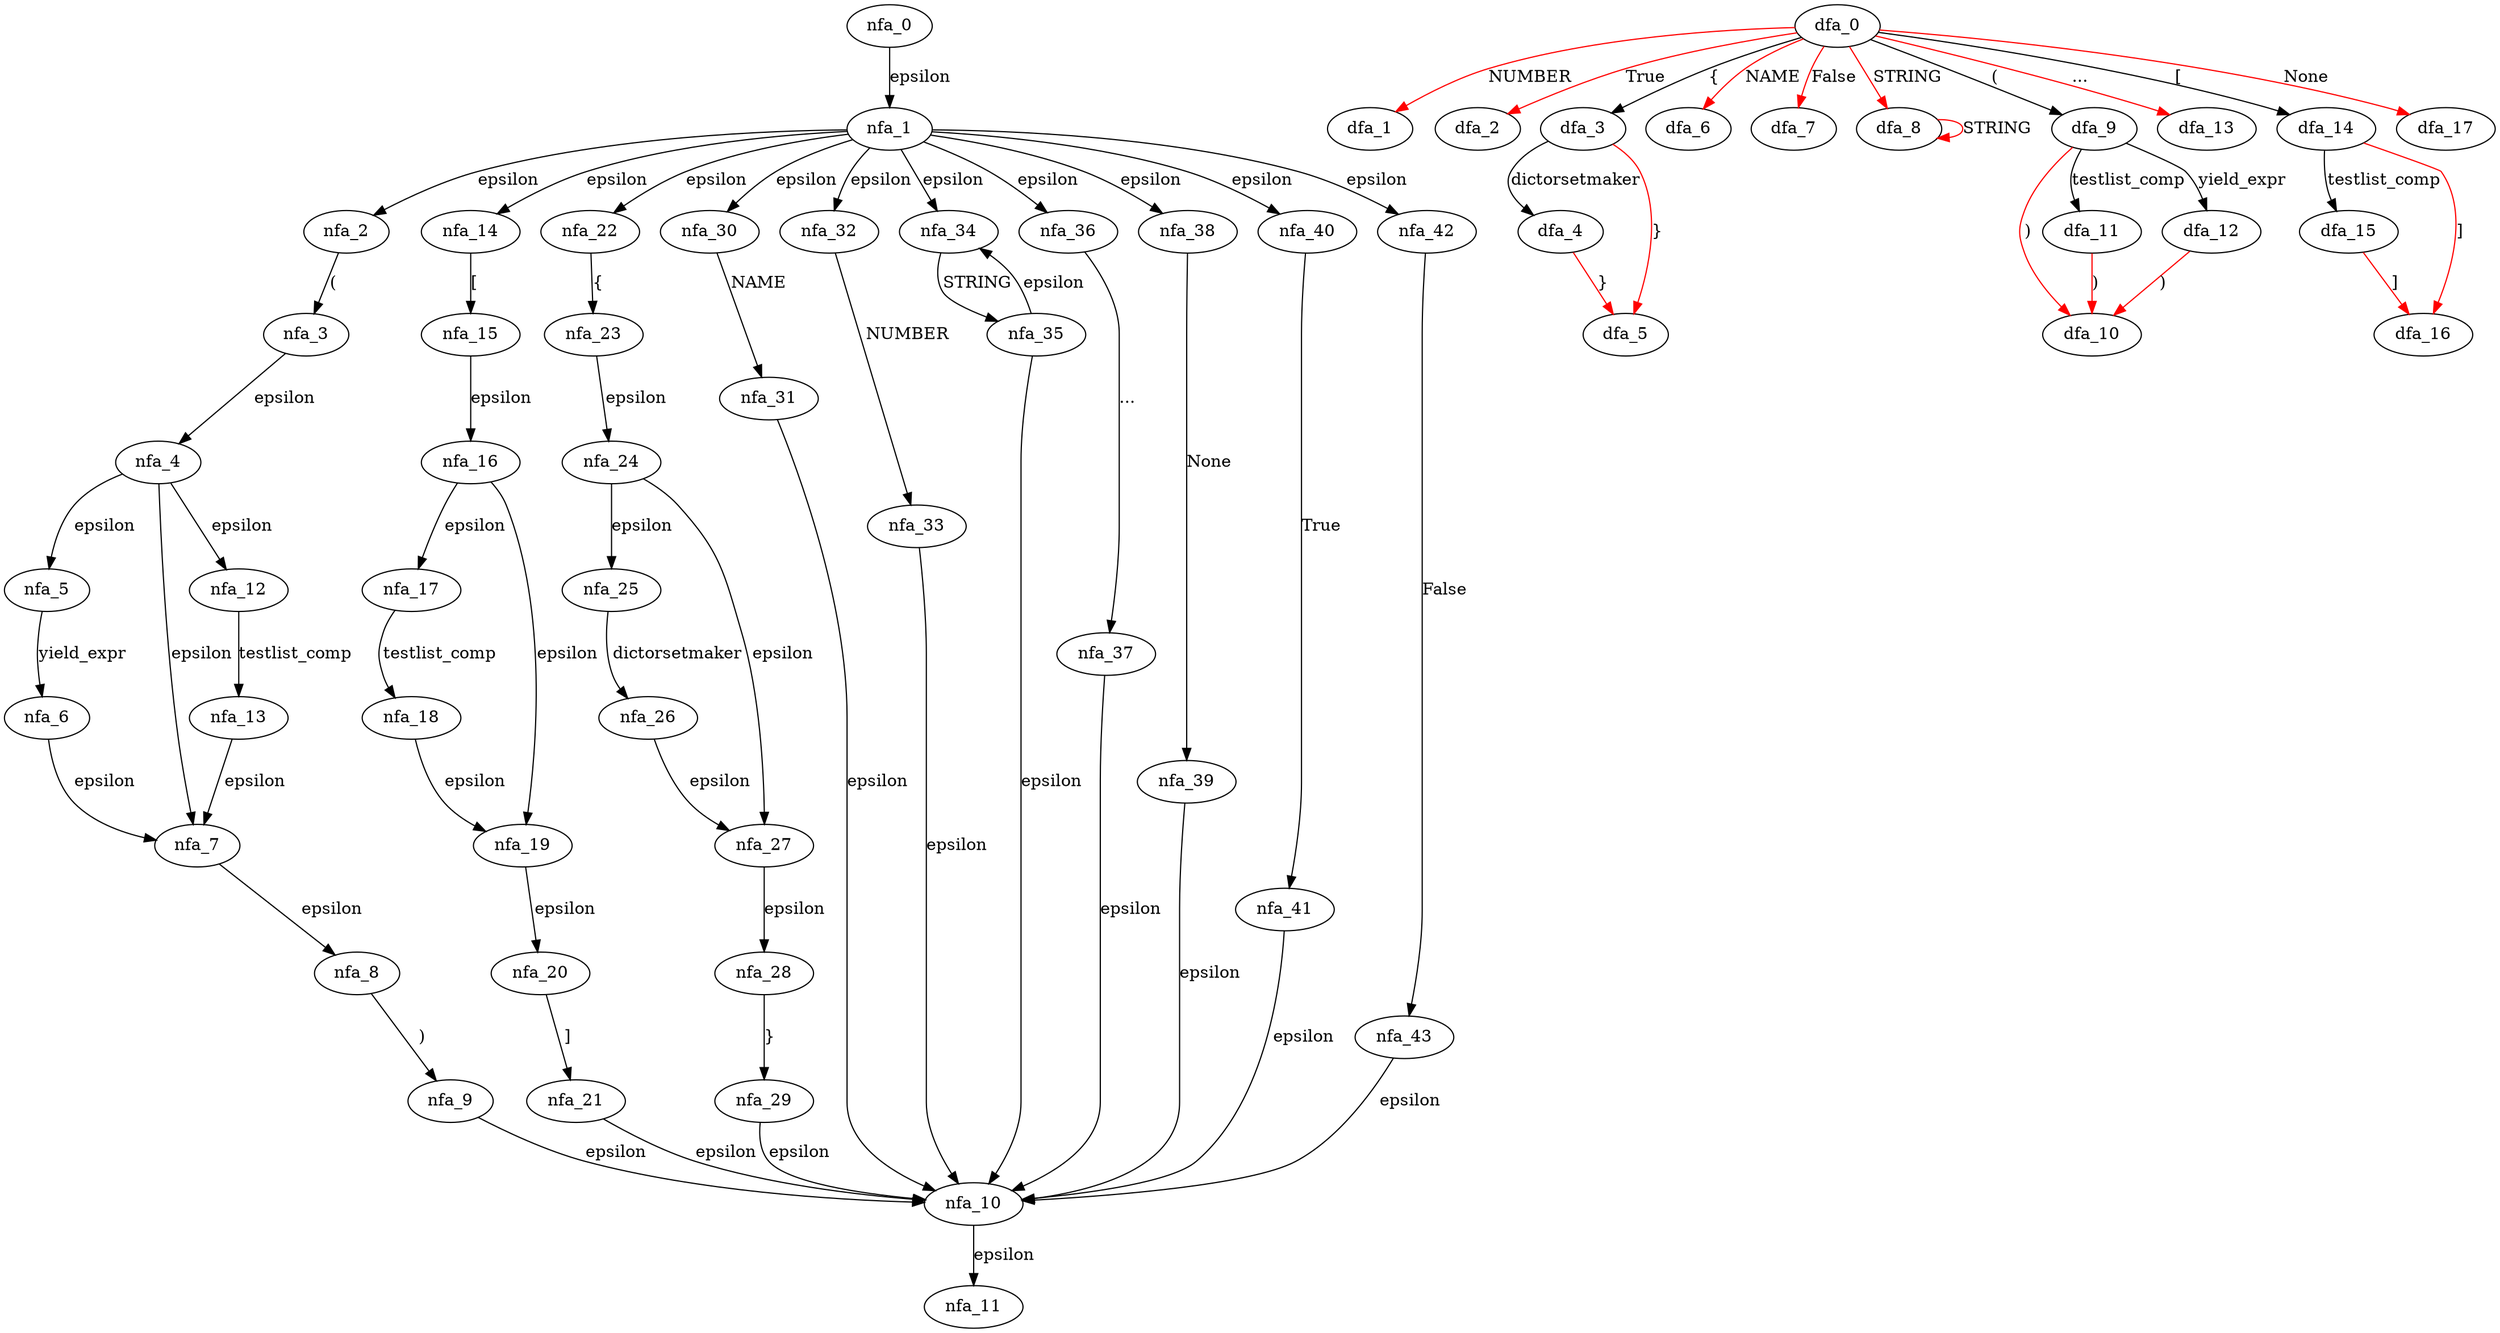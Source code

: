 digraph atom {
 subgraph atom_nfa {
  nfa_0->nfa_1[label=epsilon]
  nfa_1->nfa_2[label=epsilon]
  nfa_2->nfa_3[label="("]
  nfa_3->nfa_4[label=epsilon]
  nfa_4->nfa_5[label=epsilon]
  nfa_5->nfa_6[label=yield_expr]
  nfa_6->nfa_7[label=epsilon]
  nfa_7->nfa_8[label=epsilon]
  nfa_8->nfa_9[label=")"]
  nfa_9->nfa_10[label=epsilon]
  nfa_10->nfa_11[label=epsilon]
  nfa_4->nfa_12[label=epsilon]
  nfa_12->nfa_13[label=testlist_comp]
  nfa_13->nfa_7[label=epsilon]
  nfa_4->nfa_7[label=epsilon]
  nfa_1->nfa_14[label=epsilon]
  nfa_14->nfa_15[label="["]
  nfa_15->nfa_16[label=epsilon]
  nfa_16->nfa_17[label=epsilon]
  nfa_17->nfa_18[label=testlist_comp]
  nfa_18->nfa_19[label=epsilon]
  nfa_19->nfa_20[label=epsilon]
  nfa_20->nfa_21[label="]"]
  nfa_21->nfa_10[label=epsilon]
  nfa_16->nfa_19[label=epsilon]
  nfa_1->nfa_22[label=epsilon]
  nfa_22->nfa_23[label="{"]
  nfa_23->nfa_24[label=epsilon]
  nfa_24->nfa_25[label=epsilon]
  nfa_25->nfa_26[label=dictorsetmaker]
  nfa_26->nfa_27[label=epsilon]
  nfa_27->nfa_28[label=epsilon]
  nfa_28->nfa_29[label="}"]
  nfa_29->nfa_10[label=epsilon]
  nfa_24->nfa_27[label=epsilon]
  nfa_1->nfa_30[label=epsilon]
  nfa_30->nfa_31[label=NAME]
  nfa_31->nfa_10[label=epsilon]
  nfa_1->nfa_32[label=epsilon]
  nfa_32->nfa_33[label=NUMBER]
  nfa_33->nfa_10[label=epsilon]
  nfa_1->nfa_34[label=epsilon]
  nfa_34->nfa_35[label=STRING]
  nfa_35->nfa_34[label=epsilon]
  nfa_35->nfa_10[label=epsilon]
  nfa_1->nfa_36[label=epsilon]
  nfa_36->nfa_37[label="..."]
  nfa_37->nfa_10[label=epsilon]
  nfa_1->nfa_38[label=epsilon]
  nfa_38->nfa_39[label="None"]
  nfa_39->nfa_10[label=epsilon]
  nfa_1->nfa_40[label=epsilon]
  nfa_40->nfa_41[label="True"]
  nfa_41->nfa_10[label=epsilon]
  nfa_1->nfa_42[label=epsilon]
  nfa_42->nfa_43[label="False"]
  nfa_43->nfa_10[label=epsilon]
  }
 subgraph atom_dfa {
  dfa_0->dfa_1[label=NUMBER,color=red]
  dfa_0->dfa_2[label="True",color=red]
  dfa_0->dfa_3[label="{"]
  dfa_3->dfa_4[label=dictorsetmaker]
  dfa_4->dfa_5[label="}",color=red]
  dfa_3->dfa_5[label="}",color=red]
  dfa_0->dfa_6[label=NAME,color=red]
  dfa_0->dfa_7[label="False",color=red]
  dfa_0->dfa_8[label=STRING,color=red]
  dfa_8->dfa_8[label=STRING,color=red]
  dfa_0->dfa_9[label="("]
  dfa_9->dfa_10[label=")",color=red]
  dfa_9->dfa_11[label=testlist_comp]
  dfa_11->dfa_10[label=")",color=red]
  dfa_9->dfa_12[label=yield_expr]
  dfa_12->dfa_10[label=")",color=red]
  dfa_0->dfa_13[label="...",color=red]
  dfa_0->dfa_14[label="["]
  dfa_14->dfa_15[label=testlist_comp]
  dfa_15->dfa_16[label="]",color=red]
  dfa_14->dfa_16[label="]",color=red]
  dfa_0->dfa_17[label="None",color=red]
  }
}
